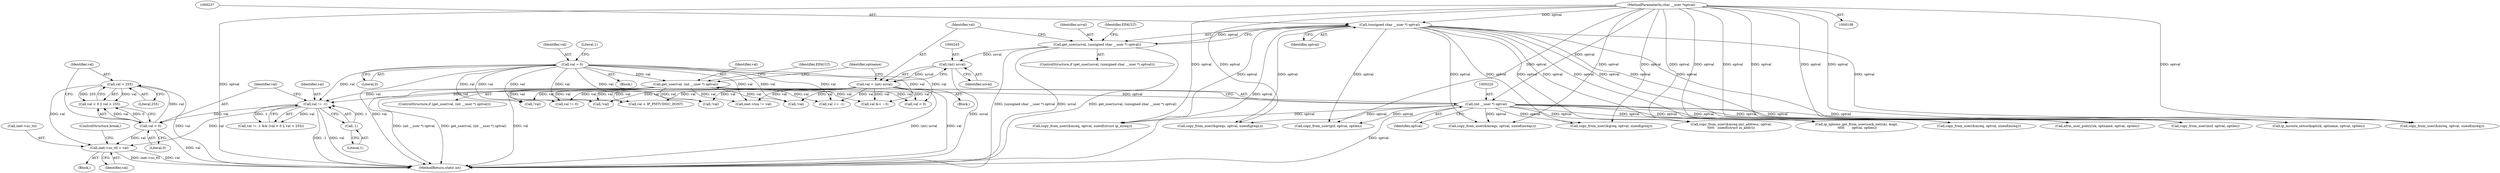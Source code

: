 digraph "0_linux_f6d8bd051c391c1c0458a30b2a7abcd939329259_26@pointer" {
"1000523" [label="(Call,inet->uc_ttl = val)"];
"1000519" [label="(Call,val > 255)"];
"1000516" [label="(Call,val < 0)"];
"1000511" [label="(Call,val != -1)"];
"1000217" [label="(Call,get_user(val, (int __user *) optval))"];
"1000121" [label="(Call,val = 0)"];
"1000219" [label="(Call,(int __user *) optval)"];
"1000112" [label="(MethodParameterIn,char __user *optval)"];
"1000242" [label="(Call,val = (int) ucval)"];
"1000244" [label="(Call,(int) ucval)"];
"1000234" [label="(Call,get_user(ucval, (unsigned char __user *) optval))"];
"1000236" [label="(Call,(unsigned char __user *) optval)"];
"1000513" [label="(Call,-1)"];
"1000528" [label="(ControlStructure,break;)"];
"1000122" [label="(Identifier,val)"];
"1000869" [label="(Call,copy_from_user(&mreq, optval, sizeof(struct ip_mreq)))"];
"1001637" [label="(Call,!val)"];
"1001196" [label="(Call,copy_from_user(&greqs, optval, sizeof(greqs)))"];
"1000236" [label="(Call,(unsigned char __user *) optval)"];
"1001424" [label="(Call,copy_from_user(gsf, optval, optlen))"];
"1000249" [label="(Identifier,optname)"];
"1001720" [label="(MethodReturn,static int)"];
"1000515" [label="(Call,val < 0 || val > 255)"];
"1000708" [label="(Call,copy_from_user(&mreq.imr_address, optval,\n\t\t\t\t\t   sizeof(struct in_addr)))"];
"1001602" [label="(Call,val != 0)"];
"1000263" [label="(Block,)"];
"1001680" [label="(Call,!val)"];
"1000512" [label="(Identifier,val)"];
"1000217" [label="(Call,get_user(val, (int __user *) optval))"];
"1000516" [label="(Call,val < 0)"];
"1000932" [label="(Call,copy_from_user(msf, optval, optlen))"];
"1000251" [label="(Call,ip_mroute_setsockopt(sk, optname, optval, optlen))"];
"1000687" [label="(Call,copy_from_user(&mreq, optval, sizeof(mreq)))"];
"1000216" [label="(ControlStructure,if (get_user(val, (int __user *) optval)))"];
"1000231" [label="(Block,)"];
"1000524" [label="(Call,inet->uc_ttl)"];
"1000521" [label="(Literal,255)"];
"1000523" [label="(Call,inet->uc_ttl = val)"];
"1000121" [label="(Call,val = 0)"];
"1000518" [label="(Literal,0)"];
"1000576" [label="(Call,val < IP_PMTUDISC_DONT)"];
"1000999" [label="(Call,copy_from_user(&mreqs, optval, sizeof(mreqs)))"];
"1000244" [label="(Call,(int) ucval)"];
"1000246" [label="(Identifier,ucval)"];
"1000233" [label="(ControlStructure,if (get_user(ucval, (unsigned char __user *) optval)))"];
"1000235" [label="(Identifier,ucval)"];
"1000595" [label="(Call,!val)"];
"1000241" [label="(Identifier,EFAULT)"];
"1000517" [label="(Identifier,val)"];
"1000483" [label="(Call,inet->tos != val)"];
"1000653" [label="(Call,!val)"];
"1000221" [label="(Identifier,optval)"];
"1000112" [label="(MethodParameterIn,char __user *optval)"];
"1000527" [label="(Identifier,val)"];
"1000114" [label="(Block,)"];
"1000514" [label="(Literal,1)"];
"1000519" [label="(Call,val > 255)"];
"1000243" [label="(Identifier,val)"];
"1000620" [label="(Call,val == -1)"];
"1001119" [label="(Call,copy_from_user(&greq, optval, sizeof(greq)))"];
"1000511" [label="(Call,val != -1)"];
"1000510" [label="(Call,val != -1 && (val < 0 || val > 255))"];
"1000472" [label="(Call,val &= ~3)"];
"1001691" [label="(Call,val < 0)"];
"1000277" [label="(Call,ip_options_get_from_user(sock_net(sk), &opt,\n \t\t\t\t\t       optval, optlen))"];
"1000238" [label="(Identifier,optval)"];
"1000242" [label="(Call,val = (int) ucval)"];
"1000520" [label="(Identifier,val)"];
"1000513" [label="(Call,-1)"];
"1000123" [label="(Literal,0)"];
"1000853" [label="(Call,copy_from_user(&mreq, optval, sizeof(mreq)))"];
"1001653" [label="(Call,xfrm_user_policy(sk, optname, optval, optlen))"];
"1000234" [label="(Call,get_user(ucval, (unsigned char __user *) optval))"];
"1000129" [label="(Literal,1)"];
"1000219" [label="(Call,(int __user *) optval)"];
"1000224" [label="(Identifier,EFAULT)"];
"1000218" [label="(Identifier,val)"];
"1000523" -> "1000263"  [label="AST: "];
"1000523" -> "1000527"  [label="CFG: "];
"1000524" -> "1000523"  [label="AST: "];
"1000527" -> "1000523"  [label="AST: "];
"1000528" -> "1000523"  [label="CFG: "];
"1000523" -> "1001720"  [label="DDG: inet->uc_ttl"];
"1000523" -> "1001720"  [label="DDG: val"];
"1000519" -> "1000523"  [label="DDG: val"];
"1000511" -> "1000523"  [label="DDG: val"];
"1000516" -> "1000523"  [label="DDG: val"];
"1000519" -> "1000515"  [label="AST: "];
"1000519" -> "1000521"  [label="CFG: "];
"1000520" -> "1000519"  [label="AST: "];
"1000521" -> "1000519"  [label="AST: "];
"1000515" -> "1000519"  [label="CFG: "];
"1000519" -> "1001720"  [label="DDG: val"];
"1000519" -> "1000515"  [label="DDG: val"];
"1000519" -> "1000515"  [label="DDG: 255"];
"1000516" -> "1000519"  [label="DDG: val"];
"1000516" -> "1000515"  [label="AST: "];
"1000516" -> "1000518"  [label="CFG: "];
"1000517" -> "1000516"  [label="AST: "];
"1000518" -> "1000516"  [label="AST: "];
"1000520" -> "1000516"  [label="CFG: "];
"1000515" -> "1000516"  [label="CFG: "];
"1000516" -> "1001720"  [label="DDG: val"];
"1000516" -> "1000515"  [label="DDG: val"];
"1000516" -> "1000515"  [label="DDG: 0"];
"1000511" -> "1000516"  [label="DDG: val"];
"1000511" -> "1000510"  [label="AST: "];
"1000511" -> "1000513"  [label="CFG: "];
"1000512" -> "1000511"  [label="AST: "];
"1000513" -> "1000511"  [label="AST: "];
"1000517" -> "1000511"  [label="CFG: "];
"1000510" -> "1000511"  [label="CFG: "];
"1000511" -> "1001720"  [label="DDG: -1"];
"1000511" -> "1001720"  [label="DDG: val"];
"1000511" -> "1000510"  [label="DDG: val"];
"1000511" -> "1000510"  [label="DDG: -1"];
"1000217" -> "1000511"  [label="DDG: val"];
"1000121" -> "1000511"  [label="DDG: val"];
"1000242" -> "1000511"  [label="DDG: val"];
"1000513" -> "1000511"  [label="DDG: 1"];
"1000217" -> "1000216"  [label="AST: "];
"1000217" -> "1000219"  [label="CFG: "];
"1000218" -> "1000217"  [label="AST: "];
"1000219" -> "1000217"  [label="AST: "];
"1000224" -> "1000217"  [label="CFG: "];
"1000249" -> "1000217"  [label="CFG: "];
"1000217" -> "1001720"  [label="DDG: (int __user *) optval"];
"1000217" -> "1001720"  [label="DDG: get_user(val, (int __user *) optval)"];
"1000217" -> "1001720"  [label="DDG: val"];
"1000121" -> "1000217"  [label="DDG: val"];
"1000219" -> "1000217"  [label="DDG: optval"];
"1000217" -> "1000472"  [label="DDG: val"];
"1000217" -> "1000483"  [label="DDG: val"];
"1000217" -> "1000576"  [label="DDG: val"];
"1000217" -> "1000595"  [label="DDG: val"];
"1000217" -> "1000620"  [label="DDG: val"];
"1000217" -> "1000653"  [label="DDG: val"];
"1000217" -> "1001602"  [label="DDG: val"];
"1000217" -> "1001637"  [label="DDG: val"];
"1000217" -> "1001680"  [label="DDG: val"];
"1000217" -> "1001691"  [label="DDG: val"];
"1000121" -> "1000114"  [label="AST: "];
"1000121" -> "1000123"  [label="CFG: "];
"1000122" -> "1000121"  [label="AST: "];
"1000123" -> "1000121"  [label="AST: "];
"1000129" -> "1000121"  [label="CFG: "];
"1000121" -> "1001720"  [label="DDG: val"];
"1000121" -> "1000472"  [label="DDG: val"];
"1000121" -> "1000483"  [label="DDG: val"];
"1000121" -> "1000576"  [label="DDG: val"];
"1000121" -> "1000595"  [label="DDG: val"];
"1000121" -> "1000620"  [label="DDG: val"];
"1000121" -> "1000653"  [label="DDG: val"];
"1000121" -> "1001602"  [label="DDG: val"];
"1000121" -> "1001637"  [label="DDG: val"];
"1000121" -> "1001680"  [label="DDG: val"];
"1000121" -> "1001691"  [label="DDG: val"];
"1000219" -> "1000221"  [label="CFG: "];
"1000220" -> "1000219"  [label="AST: "];
"1000221" -> "1000219"  [label="AST: "];
"1000219" -> "1001720"  [label="DDG: optval"];
"1000112" -> "1000219"  [label="DDG: optval"];
"1000219" -> "1000251"  [label="DDG: optval"];
"1000219" -> "1000277"  [label="DDG: optval"];
"1000219" -> "1000687"  [label="DDG: optval"];
"1000219" -> "1000708"  [label="DDG: optval"];
"1000219" -> "1000853"  [label="DDG: optval"];
"1000219" -> "1000869"  [label="DDG: optval"];
"1000219" -> "1000932"  [label="DDG: optval"];
"1000219" -> "1000999"  [label="DDG: optval"];
"1000219" -> "1001119"  [label="DDG: optval"];
"1000219" -> "1001196"  [label="DDG: optval"];
"1000219" -> "1001424"  [label="DDG: optval"];
"1000219" -> "1001653"  [label="DDG: optval"];
"1000112" -> "1000108"  [label="AST: "];
"1000112" -> "1001720"  [label="DDG: optval"];
"1000112" -> "1000236"  [label="DDG: optval"];
"1000112" -> "1000251"  [label="DDG: optval"];
"1000112" -> "1000277"  [label="DDG: optval"];
"1000112" -> "1000687"  [label="DDG: optval"];
"1000112" -> "1000708"  [label="DDG: optval"];
"1000112" -> "1000853"  [label="DDG: optval"];
"1000112" -> "1000869"  [label="DDG: optval"];
"1000112" -> "1000932"  [label="DDG: optval"];
"1000112" -> "1000999"  [label="DDG: optval"];
"1000112" -> "1001119"  [label="DDG: optval"];
"1000112" -> "1001196"  [label="DDG: optval"];
"1000112" -> "1001424"  [label="DDG: optval"];
"1000112" -> "1001653"  [label="DDG: optval"];
"1000242" -> "1000231"  [label="AST: "];
"1000242" -> "1000244"  [label="CFG: "];
"1000243" -> "1000242"  [label="AST: "];
"1000244" -> "1000242"  [label="AST: "];
"1000249" -> "1000242"  [label="CFG: "];
"1000242" -> "1001720"  [label="DDG: (int) ucval"];
"1000242" -> "1001720"  [label="DDG: val"];
"1000244" -> "1000242"  [label="DDG: ucval"];
"1000242" -> "1000472"  [label="DDG: val"];
"1000242" -> "1000483"  [label="DDG: val"];
"1000242" -> "1000576"  [label="DDG: val"];
"1000242" -> "1000595"  [label="DDG: val"];
"1000242" -> "1000620"  [label="DDG: val"];
"1000242" -> "1000653"  [label="DDG: val"];
"1000242" -> "1001602"  [label="DDG: val"];
"1000242" -> "1001637"  [label="DDG: val"];
"1000242" -> "1001680"  [label="DDG: val"];
"1000242" -> "1001691"  [label="DDG: val"];
"1000244" -> "1000246"  [label="CFG: "];
"1000245" -> "1000244"  [label="AST: "];
"1000246" -> "1000244"  [label="AST: "];
"1000244" -> "1001720"  [label="DDG: ucval"];
"1000234" -> "1000244"  [label="DDG: ucval"];
"1000234" -> "1000233"  [label="AST: "];
"1000234" -> "1000236"  [label="CFG: "];
"1000235" -> "1000234"  [label="AST: "];
"1000236" -> "1000234"  [label="AST: "];
"1000241" -> "1000234"  [label="CFG: "];
"1000243" -> "1000234"  [label="CFG: "];
"1000234" -> "1001720"  [label="DDG: (unsigned char __user *) optval"];
"1000234" -> "1001720"  [label="DDG: ucval"];
"1000234" -> "1001720"  [label="DDG: get_user(ucval, (unsigned char __user *) optval)"];
"1000236" -> "1000234"  [label="DDG: optval"];
"1000236" -> "1000238"  [label="CFG: "];
"1000237" -> "1000236"  [label="AST: "];
"1000238" -> "1000236"  [label="AST: "];
"1000236" -> "1001720"  [label="DDG: optval"];
"1000236" -> "1000251"  [label="DDG: optval"];
"1000236" -> "1000277"  [label="DDG: optval"];
"1000236" -> "1000687"  [label="DDG: optval"];
"1000236" -> "1000708"  [label="DDG: optval"];
"1000236" -> "1000853"  [label="DDG: optval"];
"1000236" -> "1000869"  [label="DDG: optval"];
"1000236" -> "1000932"  [label="DDG: optval"];
"1000236" -> "1000999"  [label="DDG: optval"];
"1000236" -> "1001119"  [label="DDG: optval"];
"1000236" -> "1001196"  [label="DDG: optval"];
"1000236" -> "1001424"  [label="DDG: optval"];
"1000236" -> "1001653"  [label="DDG: optval"];
"1000513" -> "1000514"  [label="CFG: "];
"1000514" -> "1000513"  [label="AST: "];
}
